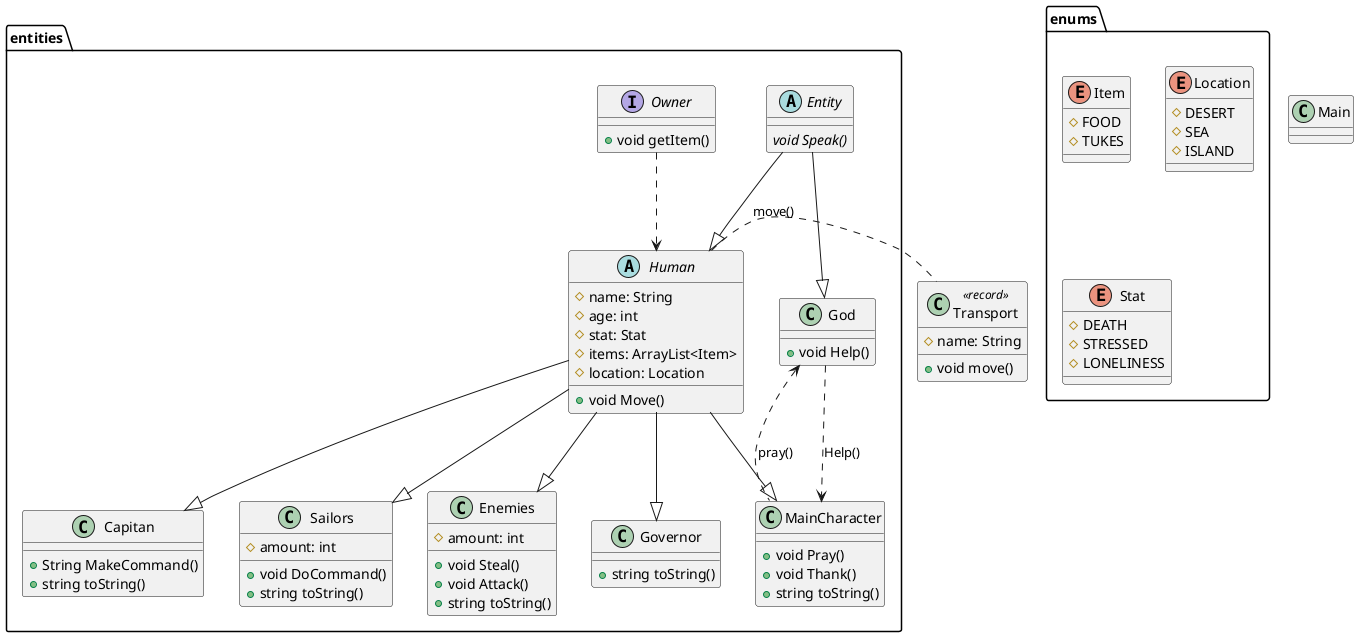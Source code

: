 @startuml
Class Main
package entities{
    abstract class Entity {
        {abstract} void Speak()
    }
    Class God {
        + void Help()
    }
    abstract Class Human {
        # name: String
        # age: int
        # stat: Stat
        # items: ArrayList<Item>
        # location: Location
        + void Move()
    }
    Class Capitan {
        + String MakeCommand()
        + string toString()
    }
    Class Sailors {
        # amount: int
        + void DoCommand()
        + string toString()
    }
    Class Enemies {
        # amount: int
        + void Steal()
        + void Attack()
        + string toString()
    }
    Class Governor {
        + string toString()
    }
    Class MainCharacter {
        + void Pray()
        + void Thank()
        + string toString()
    }
    interface Owner{
        + void getItem()
    }
}

package enums{
    Enum Item{
        # FOOD
        # TUKES
    }
    Enum Location{
        # DESERT
        # SEA
        # ISLAND
    }
    Enum Stat {
        # DEATH
        # STRESSED
        # LONELINESS
    }
}
class Transport <<record>>{
    # name: String
    + void move()
}

Human . Transport: move()
God <.. MainCharacter: pray()
God ..> MainCharacter: Help()
Owner ..> Human
Entity --|> Human
Entity --|> God
Human --|> Capitan
Human --|> Sailors
Human --|> Enemies
Human --|> Governor
Human --|> MainCharacter

@enduml